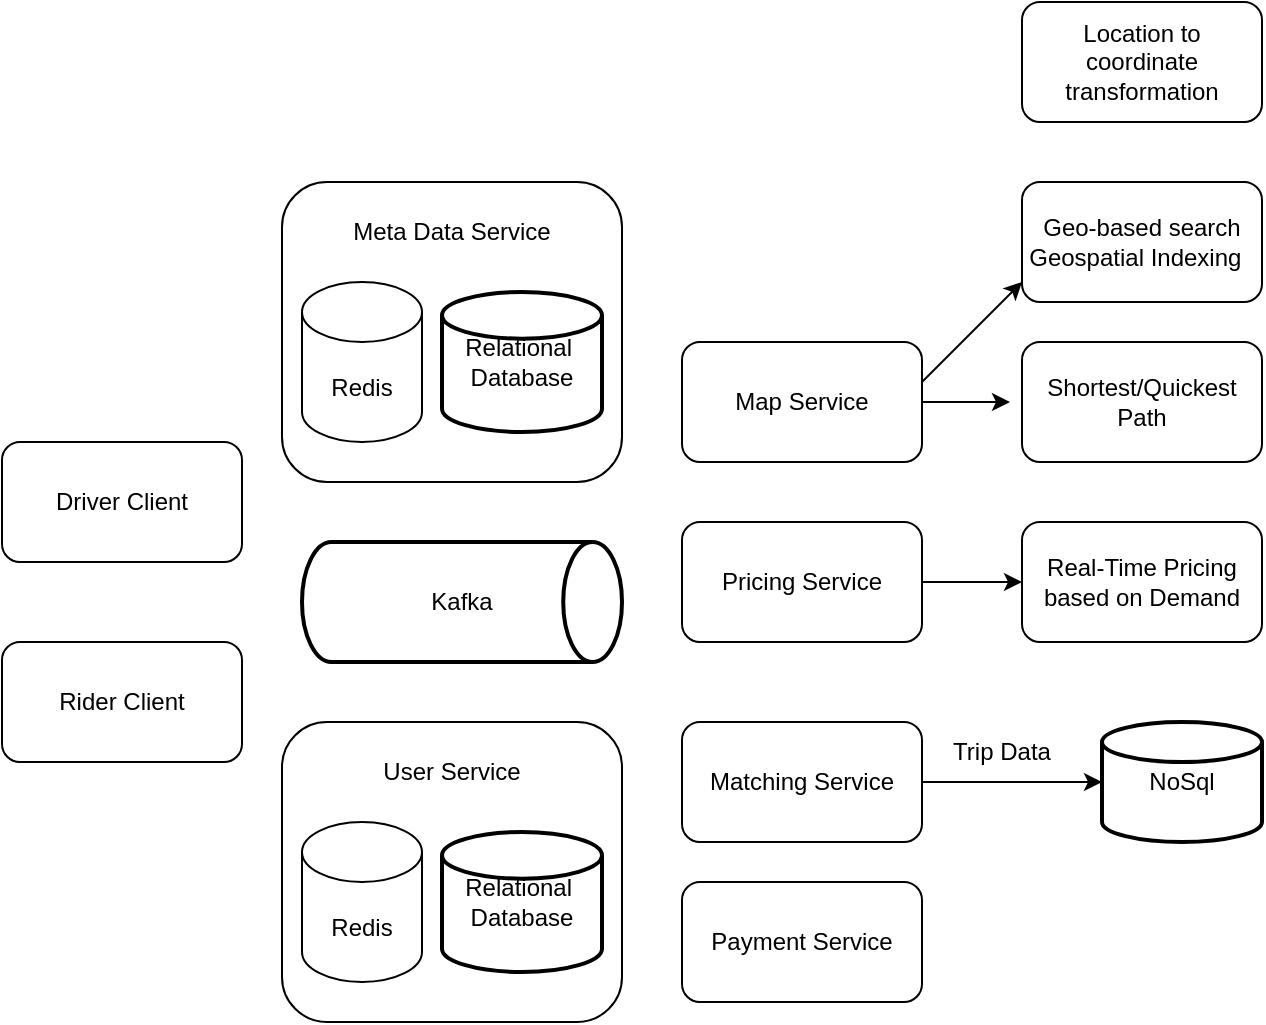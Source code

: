 <mxfile version="22.1.3" type="github">
  <diagram name="Page-1" id="Y6eKsyUqFfshavB-rKo6">
    <mxGraphModel dx="2074" dy="750" grid="1" gridSize="10" guides="1" tooltips="1" connect="1" arrows="1" fold="1" page="1" pageScale="1" pageWidth="850" pageHeight="1100" math="0" shadow="0">
      <root>
        <mxCell id="0" />
        <mxCell id="1" parent="0" />
        <mxCell id="VfOgpz1cqz4TCtgIjr0e-1" value="Driver Client" style="rounded=1;whiteSpace=wrap;html=1;" parent="1" vertex="1">
          <mxGeometry x="20" y="290" width="120" height="60" as="geometry" />
        </mxCell>
        <mxCell id="VfOgpz1cqz4TCtgIjr0e-2" value="Rider Client" style="rounded=1;whiteSpace=wrap;html=1;" parent="1" vertex="1">
          <mxGeometry x="20" y="390" width="120" height="60" as="geometry" />
        </mxCell>
        <mxCell id="VfOgpz1cqz4TCtgIjr0e-4" value="Map Service" style="rounded=1;whiteSpace=wrap;html=1;" parent="1" vertex="1">
          <mxGeometry x="360" y="240" width="120" height="60" as="geometry" />
        </mxCell>
        <mxCell id="VfOgpz1cqz4TCtgIjr0e-5" value="Pricing Service" style="rounded=1;whiteSpace=wrap;html=1;" parent="1" vertex="1">
          <mxGeometry x="360" y="330" width="120" height="60" as="geometry" />
        </mxCell>
        <mxCell id="VfOgpz1cqz4TCtgIjr0e-7" value="" style="endArrow=classic;html=1;rounded=0;" parent="1" edge="1">
          <mxGeometry width="50" height="50" relative="1" as="geometry">
            <mxPoint x="480" y="260" as="sourcePoint" />
            <mxPoint x="530" y="210" as="targetPoint" />
          </mxGeometry>
        </mxCell>
        <mxCell id="VfOgpz1cqz4TCtgIjr0e-8" value="Geo-based search&lt;br&gt;Geospatial Indexing&amp;nbsp;&amp;nbsp;" style="rounded=1;whiteSpace=wrap;html=1;" parent="1" vertex="1">
          <mxGeometry x="530" y="160" width="120" height="60" as="geometry" />
        </mxCell>
        <mxCell id="VfOgpz1cqz4TCtgIjr0e-9" value="Shortest/Quickest Path" style="rounded=1;whiteSpace=wrap;html=1;" parent="1" vertex="1">
          <mxGeometry x="530" y="240" width="120" height="60" as="geometry" />
        </mxCell>
        <mxCell id="VfOgpz1cqz4TCtgIjr0e-10" value="" style="endArrow=classic;html=1;rounded=0;exitX=1;exitY=0.5;exitDx=0;exitDy=0;entryX=-0.05;entryY=0.5;entryDx=0;entryDy=0;entryPerimeter=0;" parent="1" source="VfOgpz1cqz4TCtgIjr0e-4" target="VfOgpz1cqz4TCtgIjr0e-9" edge="1">
          <mxGeometry width="50" height="50" relative="1" as="geometry">
            <mxPoint x="670" y="430" as="sourcePoint" />
            <mxPoint x="720" y="380" as="targetPoint" />
          </mxGeometry>
        </mxCell>
        <mxCell id="VfOgpz1cqz4TCtgIjr0e-11" value="Real-Time Pricing based on Demand" style="rounded=1;whiteSpace=wrap;html=1;" parent="1" vertex="1">
          <mxGeometry x="530" y="330" width="120" height="60" as="geometry" />
        </mxCell>
        <mxCell id="VfOgpz1cqz4TCtgIjr0e-12" value="" style="endArrow=classic;html=1;rounded=0;exitX=1;exitY=0.5;exitDx=0;exitDy=0;entryX=0;entryY=0.5;entryDx=0;entryDy=0;" parent="1" source="VfOgpz1cqz4TCtgIjr0e-5" target="VfOgpz1cqz4TCtgIjr0e-11" edge="1">
          <mxGeometry width="50" height="50" relative="1" as="geometry">
            <mxPoint x="570" y="440" as="sourcePoint" />
            <mxPoint x="620" y="390" as="targetPoint" />
          </mxGeometry>
        </mxCell>
        <mxCell id="VfOgpz1cqz4TCtgIjr0e-13" value="Matching Service" style="rounded=1;whiteSpace=wrap;html=1;" parent="1" vertex="1">
          <mxGeometry x="360" y="430" width="120" height="60" as="geometry" />
        </mxCell>
        <mxCell id="VfOgpz1cqz4TCtgIjr0e-14" value="Payment Service" style="rounded=1;whiteSpace=wrap;html=1;" parent="1" vertex="1">
          <mxGeometry x="360" y="510" width="120" height="60" as="geometry" />
        </mxCell>
        <mxCell id="VfOgpz1cqz4TCtgIjr0e-15" value="Kafka" style="strokeWidth=2;html=1;shape=mxgraph.flowchart.direct_data;whiteSpace=wrap;" parent="1" vertex="1">
          <mxGeometry x="170" y="340" width="160" height="60" as="geometry" />
        </mxCell>
        <mxCell id="VfOgpz1cqz4TCtgIjr0e-17" value="NoSql" style="strokeWidth=2;html=1;shape=mxgraph.flowchart.database;whiteSpace=wrap;" parent="1" vertex="1">
          <mxGeometry x="570" y="430" width="80" height="60" as="geometry" />
        </mxCell>
        <mxCell id="VfOgpz1cqz4TCtgIjr0e-19" value="" style="rounded=1;whiteSpace=wrap;html=1;" parent="1" vertex="1">
          <mxGeometry x="160" y="160" width="170" height="150" as="geometry" />
        </mxCell>
        <mxCell id="VfOgpz1cqz4TCtgIjr0e-16" value="Relational&amp;nbsp;&lt;br&gt;Database" style="strokeWidth=2;html=1;shape=mxgraph.flowchart.database;whiteSpace=wrap;" parent="1" vertex="1">
          <mxGeometry x="240" y="215" width="80" height="70" as="geometry" />
        </mxCell>
        <mxCell id="VfOgpz1cqz4TCtgIjr0e-18" value="Redis" style="shape=cylinder3;whiteSpace=wrap;html=1;boundedLbl=1;backgroundOutline=1;size=15;" parent="1" vertex="1">
          <mxGeometry x="170" y="210" width="60" height="80" as="geometry" />
        </mxCell>
        <mxCell id="VfOgpz1cqz4TCtgIjr0e-20" value="Meta Data Service" style="text;html=1;strokeColor=none;fillColor=none;align=center;verticalAlign=middle;whiteSpace=wrap;rounded=0;" parent="1" vertex="1">
          <mxGeometry x="170" y="170" width="150" height="30" as="geometry" />
        </mxCell>
        <mxCell id="VfOgpz1cqz4TCtgIjr0e-21" value="" style="endArrow=classic;html=1;rounded=0;entryX=0;entryY=0.5;entryDx=0;entryDy=0;entryPerimeter=0;exitX=1;exitY=0.5;exitDx=0;exitDy=0;" parent="1" source="VfOgpz1cqz4TCtgIjr0e-13" target="VfOgpz1cqz4TCtgIjr0e-17" edge="1">
          <mxGeometry width="50" height="50" relative="1" as="geometry">
            <mxPoint x="270" y="580" as="sourcePoint" />
            <mxPoint x="320" y="530" as="targetPoint" />
          </mxGeometry>
        </mxCell>
        <mxCell id="VfOgpz1cqz4TCtgIjr0e-22" value="Location to coordinate transformation" style="rounded=1;whiteSpace=wrap;html=1;" parent="1" vertex="1">
          <mxGeometry x="530" y="70" width="120" height="60" as="geometry" />
        </mxCell>
        <mxCell id="6CocpNowR1pE_EUjfdPT-1" value="" style="rounded=1;whiteSpace=wrap;html=1;" vertex="1" parent="1">
          <mxGeometry x="160" y="430" width="170" height="150" as="geometry" />
        </mxCell>
        <mxCell id="6CocpNowR1pE_EUjfdPT-2" value="Relational&amp;nbsp;&lt;br&gt;Database" style="strokeWidth=2;html=1;shape=mxgraph.flowchart.database;whiteSpace=wrap;" vertex="1" parent="1">
          <mxGeometry x="240" y="485" width="80" height="70" as="geometry" />
        </mxCell>
        <mxCell id="6CocpNowR1pE_EUjfdPT-3" value="Redis" style="shape=cylinder3;whiteSpace=wrap;html=1;boundedLbl=1;backgroundOutline=1;size=15;" vertex="1" parent="1">
          <mxGeometry x="170" y="480" width="60" height="80" as="geometry" />
        </mxCell>
        <mxCell id="6CocpNowR1pE_EUjfdPT-4" value="User Service" style="text;html=1;strokeColor=none;fillColor=none;align=center;verticalAlign=middle;whiteSpace=wrap;rounded=0;" vertex="1" parent="1">
          <mxGeometry x="170" y="440" width="150" height="30" as="geometry" />
        </mxCell>
        <mxCell id="6CocpNowR1pE_EUjfdPT-5" value="Trip Data" style="text;html=1;strokeColor=none;fillColor=none;align=center;verticalAlign=middle;whiteSpace=wrap;rounded=0;" vertex="1" parent="1">
          <mxGeometry x="490" y="430" width="60" height="30" as="geometry" />
        </mxCell>
      </root>
    </mxGraphModel>
  </diagram>
</mxfile>
